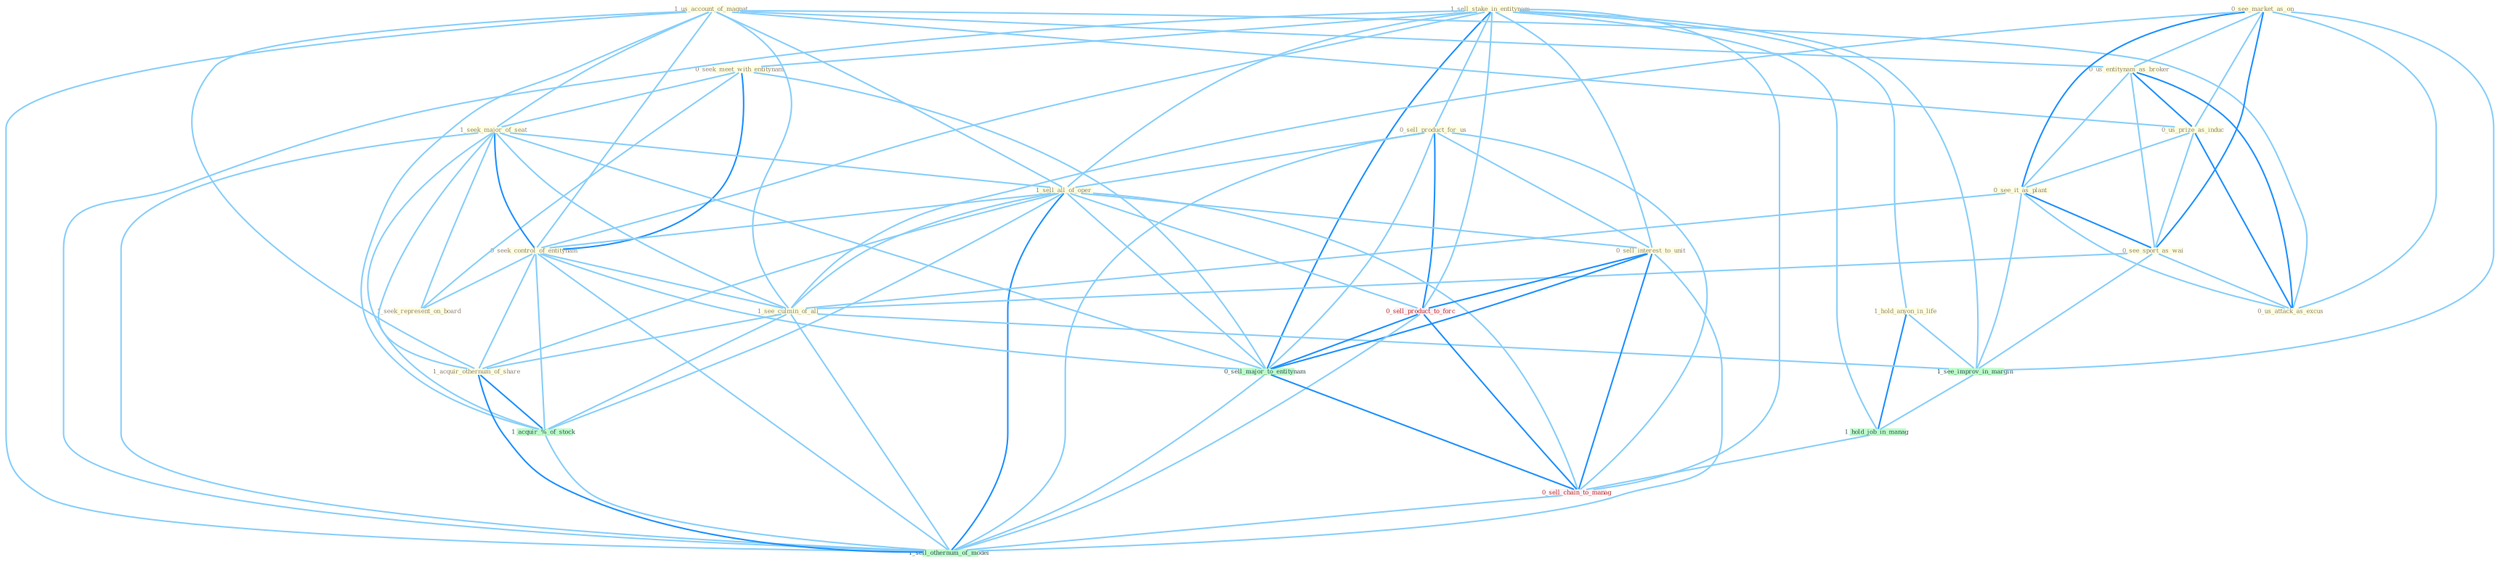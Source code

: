Graph G{ 
    node
    [shape=polygon,style=filled,width=.5,height=.06,color="#BDFCC9",fixedsize=true,fontsize=4,
    fontcolor="#2f4f4f"];
    {node
    [color="#ffffe0", fontcolor="#8b7d6b"] "1_sell_stake_in_entitynam " "0_seek_meet_with_entitynam " "0_sell_product_for_us " "1_us_account_of_magnat " "0_see_market_as_on " "0_us_entitynam_as_broker " "1_seek_major_of_seat " "0_us_prize_as_induc " "1_sell_all_of_oper " "1_hold_anyon_in_life " "0_see_it_as_plant " "0_seek_control_of_entitynam " "0_see_sport_as_wai " "1_see_culmin_of_all " "1_seek_represent_on_board " "1_acquir_othernum_of_share " "0_sell_interest_to_unit " "0_us_attack_as_excus "}
{node [color="#fff0f5", fontcolor="#b22222"] "0_sell_product_to_forc " "0_sell_chain_to_manag "}
edge [color="#B0E2FF"];

	"1_sell_stake_in_entitynam " -- "0_seek_meet_with_entitynam " [w="1", color="#87cefa" ];
	"1_sell_stake_in_entitynam " -- "0_sell_product_for_us " [w="1", color="#87cefa" ];
	"1_sell_stake_in_entitynam " -- "1_sell_all_of_oper " [w="1", color="#87cefa" ];
	"1_sell_stake_in_entitynam " -- "1_hold_anyon_in_life " [w="1", color="#87cefa" ];
	"1_sell_stake_in_entitynam " -- "0_seek_control_of_entitynam " [w="1", color="#87cefa" ];
	"1_sell_stake_in_entitynam " -- "0_sell_interest_to_unit " [w="1", color="#87cefa" ];
	"1_sell_stake_in_entitynam " -- "1_see_improv_in_margin " [w="1", color="#87cefa" ];
	"1_sell_stake_in_entitynam " -- "1_hold_job_in_manag " [w="1", color="#87cefa" ];
	"1_sell_stake_in_entitynam " -- "0_sell_product_to_forc " [w="1", color="#87cefa" ];
	"1_sell_stake_in_entitynam " -- "0_sell_major_to_entitynam " [w="2", color="#1e90ff" , len=0.8];
	"1_sell_stake_in_entitynam " -- "0_sell_chain_to_manag " [w="1", color="#87cefa" ];
	"1_sell_stake_in_entitynam " -- "1_sell_othernum_of_model " [w="1", color="#87cefa" ];
	"0_seek_meet_with_entitynam " -- "1_seek_major_of_seat " [w="1", color="#87cefa" ];
	"0_seek_meet_with_entitynam " -- "0_seek_control_of_entitynam " [w="2", color="#1e90ff" , len=0.8];
	"0_seek_meet_with_entitynam " -- "1_seek_represent_on_board " [w="1", color="#87cefa" ];
	"0_seek_meet_with_entitynam " -- "0_sell_major_to_entitynam " [w="1", color="#87cefa" ];
	"0_sell_product_for_us " -- "1_sell_all_of_oper " [w="1", color="#87cefa" ];
	"0_sell_product_for_us " -- "0_sell_interest_to_unit " [w="1", color="#87cefa" ];
	"0_sell_product_for_us " -- "0_sell_product_to_forc " [w="2", color="#1e90ff" , len=0.8];
	"0_sell_product_for_us " -- "0_sell_major_to_entitynam " [w="1", color="#87cefa" ];
	"0_sell_product_for_us " -- "0_sell_chain_to_manag " [w="1", color="#87cefa" ];
	"0_sell_product_for_us " -- "1_sell_othernum_of_model " [w="1", color="#87cefa" ];
	"1_us_account_of_magnat " -- "0_us_entitynam_as_broker " [w="1", color="#87cefa" ];
	"1_us_account_of_magnat " -- "1_seek_major_of_seat " [w="1", color="#87cefa" ];
	"1_us_account_of_magnat " -- "0_us_prize_as_induc " [w="1", color="#87cefa" ];
	"1_us_account_of_magnat " -- "1_sell_all_of_oper " [w="1", color="#87cefa" ];
	"1_us_account_of_magnat " -- "0_seek_control_of_entitynam " [w="1", color="#87cefa" ];
	"1_us_account_of_magnat " -- "1_see_culmin_of_all " [w="1", color="#87cefa" ];
	"1_us_account_of_magnat " -- "1_acquir_othernum_of_share " [w="1", color="#87cefa" ];
	"1_us_account_of_magnat " -- "0_us_attack_as_excus " [w="1", color="#87cefa" ];
	"1_us_account_of_magnat " -- "1_acquir_%_of_stock " [w="1", color="#87cefa" ];
	"1_us_account_of_magnat " -- "1_sell_othernum_of_model " [w="1", color="#87cefa" ];
	"0_see_market_as_on " -- "0_us_entitynam_as_broker " [w="1", color="#87cefa" ];
	"0_see_market_as_on " -- "0_us_prize_as_induc " [w="1", color="#87cefa" ];
	"0_see_market_as_on " -- "0_see_it_as_plant " [w="2", color="#1e90ff" , len=0.8];
	"0_see_market_as_on " -- "0_see_sport_as_wai " [w="2", color="#1e90ff" , len=0.8];
	"0_see_market_as_on " -- "1_see_culmin_of_all " [w="1", color="#87cefa" ];
	"0_see_market_as_on " -- "0_us_attack_as_excus " [w="1", color="#87cefa" ];
	"0_see_market_as_on " -- "1_see_improv_in_margin " [w="1", color="#87cefa" ];
	"0_us_entitynam_as_broker " -- "0_us_prize_as_induc " [w="2", color="#1e90ff" , len=0.8];
	"0_us_entitynam_as_broker " -- "0_see_it_as_plant " [w="1", color="#87cefa" ];
	"0_us_entitynam_as_broker " -- "0_see_sport_as_wai " [w="1", color="#87cefa" ];
	"0_us_entitynam_as_broker " -- "0_us_attack_as_excus " [w="2", color="#1e90ff" , len=0.8];
	"1_seek_major_of_seat " -- "1_sell_all_of_oper " [w="1", color="#87cefa" ];
	"1_seek_major_of_seat " -- "0_seek_control_of_entitynam " [w="2", color="#1e90ff" , len=0.8];
	"1_seek_major_of_seat " -- "1_see_culmin_of_all " [w="1", color="#87cefa" ];
	"1_seek_major_of_seat " -- "1_seek_represent_on_board " [w="1", color="#87cefa" ];
	"1_seek_major_of_seat " -- "1_acquir_othernum_of_share " [w="1", color="#87cefa" ];
	"1_seek_major_of_seat " -- "1_acquir_%_of_stock " [w="1", color="#87cefa" ];
	"1_seek_major_of_seat " -- "0_sell_major_to_entitynam " [w="1", color="#87cefa" ];
	"1_seek_major_of_seat " -- "1_sell_othernum_of_model " [w="1", color="#87cefa" ];
	"0_us_prize_as_induc " -- "0_see_it_as_plant " [w="1", color="#87cefa" ];
	"0_us_prize_as_induc " -- "0_see_sport_as_wai " [w="1", color="#87cefa" ];
	"0_us_prize_as_induc " -- "0_us_attack_as_excus " [w="2", color="#1e90ff" , len=0.8];
	"1_sell_all_of_oper " -- "0_seek_control_of_entitynam " [w="1", color="#87cefa" ];
	"1_sell_all_of_oper " -- "1_see_culmin_of_all " [w="1", color="#87cefa" ];
	"1_sell_all_of_oper " -- "1_acquir_othernum_of_share " [w="1", color="#87cefa" ];
	"1_sell_all_of_oper " -- "0_sell_interest_to_unit " [w="1", color="#87cefa" ];
	"1_sell_all_of_oper " -- "1_acquir_%_of_stock " [w="1", color="#87cefa" ];
	"1_sell_all_of_oper " -- "0_sell_product_to_forc " [w="1", color="#87cefa" ];
	"1_sell_all_of_oper " -- "0_sell_major_to_entitynam " [w="1", color="#87cefa" ];
	"1_sell_all_of_oper " -- "0_sell_chain_to_manag " [w="1", color="#87cefa" ];
	"1_sell_all_of_oper " -- "1_sell_othernum_of_model " [w="2", color="#1e90ff" , len=0.8];
	"1_hold_anyon_in_life " -- "1_see_improv_in_margin " [w="1", color="#87cefa" ];
	"1_hold_anyon_in_life " -- "1_hold_job_in_manag " [w="2", color="#1e90ff" , len=0.8];
	"0_see_it_as_plant " -- "0_see_sport_as_wai " [w="2", color="#1e90ff" , len=0.8];
	"0_see_it_as_plant " -- "1_see_culmin_of_all " [w="1", color="#87cefa" ];
	"0_see_it_as_plant " -- "0_us_attack_as_excus " [w="1", color="#87cefa" ];
	"0_see_it_as_plant " -- "1_see_improv_in_margin " [w="1", color="#87cefa" ];
	"0_seek_control_of_entitynam " -- "1_see_culmin_of_all " [w="1", color="#87cefa" ];
	"0_seek_control_of_entitynam " -- "1_seek_represent_on_board " [w="1", color="#87cefa" ];
	"0_seek_control_of_entitynam " -- "1_acquir_othernum_of_share " [w="1", color="#87cefa" ];
	"0_seek_control_of_entitynam " -- "1_acquir_%_of_stock " [w="1", color="#87cefa" ];
	"0_seek_control_of_entitynam " -- "0_sell_major_to_entitynam " [w="1", color="#87cefa" ];
	"0_seek_control_of_entitynam " -- "1_sell_othernum_of_model " [w="1", color="#87cefa" ];
	"0_see_sport_as_wai " -- "1_see_culmin_of_all " [w="1", color="#87cefa" ];
	"0_see_sport_as_wai " -- "0_us_attack_as_excus " [w="1", color="#87cefa" ];
	"0_see_sport_as_wai " -- "1_see_improv_in_margin " [w="1", color="#87cefa" ];
	"1_see_culmin_of_all " -- "1_acquir_othernum_of_share " [w="1", color="#87cefa" ];
	"1_see_culmin_of_all " -- "1_see_improv_in_margin " [w="1", color="#87cefa" ];
	"1_see_culmin_of_all " -- "1_acquir_%_of_stock " [w="1", color="#87cefa" ];
	"1_see_culmin_of_all " -- "1_sell_othernum_of_model " [w="1", color="#87cefa" ];
	"1_acquir_othernum_of_share " -- "1_acquir_%_of_stock " [w="2", color="#1e90ff" , len=0.8];
	"1_acquir_othernum_of_share " -- "1_sell_othernum_of_model " [w="2", color="#1e90ff" , len=0.8];
	"0_sell_interest_to_unit " -- "0_sell_product_to_forc " [w="2", color="#1e90ff" , len=0.8];
	"0_sell_interest_to_unit " -- "0_sell_major_to_entitynam " [w="2", color="#1e90ff" , len=0.8];
	"0_sell_interest_to_unit " -- "0_sell_chain_to_manag " [w="2", color="#1e90ff" , len=0.8];
	"0_sell_interest_to_unit " -- "1_sell_othernum_of_model " [w="1", color="#87cefa" ];
	"1_see_improv_in_margin " -- "1_hold_job_in_manag " [w="1", color="#87cefa" ];
	"1_acquir_%_of_stock " -- "1_sell_othernum_of_model " [w="1", color="#87cefa" ];
	"1_hold_job_in_manag " -- "0_sell_chain_to_manag " [w="1", color="#87cefa" ];
	"0_sell_product_to_forc " -- "0_sell_major_to_entitynam " [w="2", color="#1e90ff" , len=0.8];
	"0_sell_product_to_forc " -- "0_sell_chain_to_manag " [w="2", color="#1e90ff" , len=0.8];
	"0_sell_product_to_forc " -- "1_sell_othernum_of_model " [w="1", color="#87cefa" ];
	"0_sell_major_to_entitynam " -- "0_sell_chain_to_manag " [w="2", color="#1e90ff" , len=0.8];
	"0_sell_major_to_entitynam " -- "1_sell_othernum_of_model " [w="1", color="#87cefa" ];
	"0_sell_chain_to_manag " -- "1_sell_othernum_of_model " [w="1", color="#87cefa" ];
}
